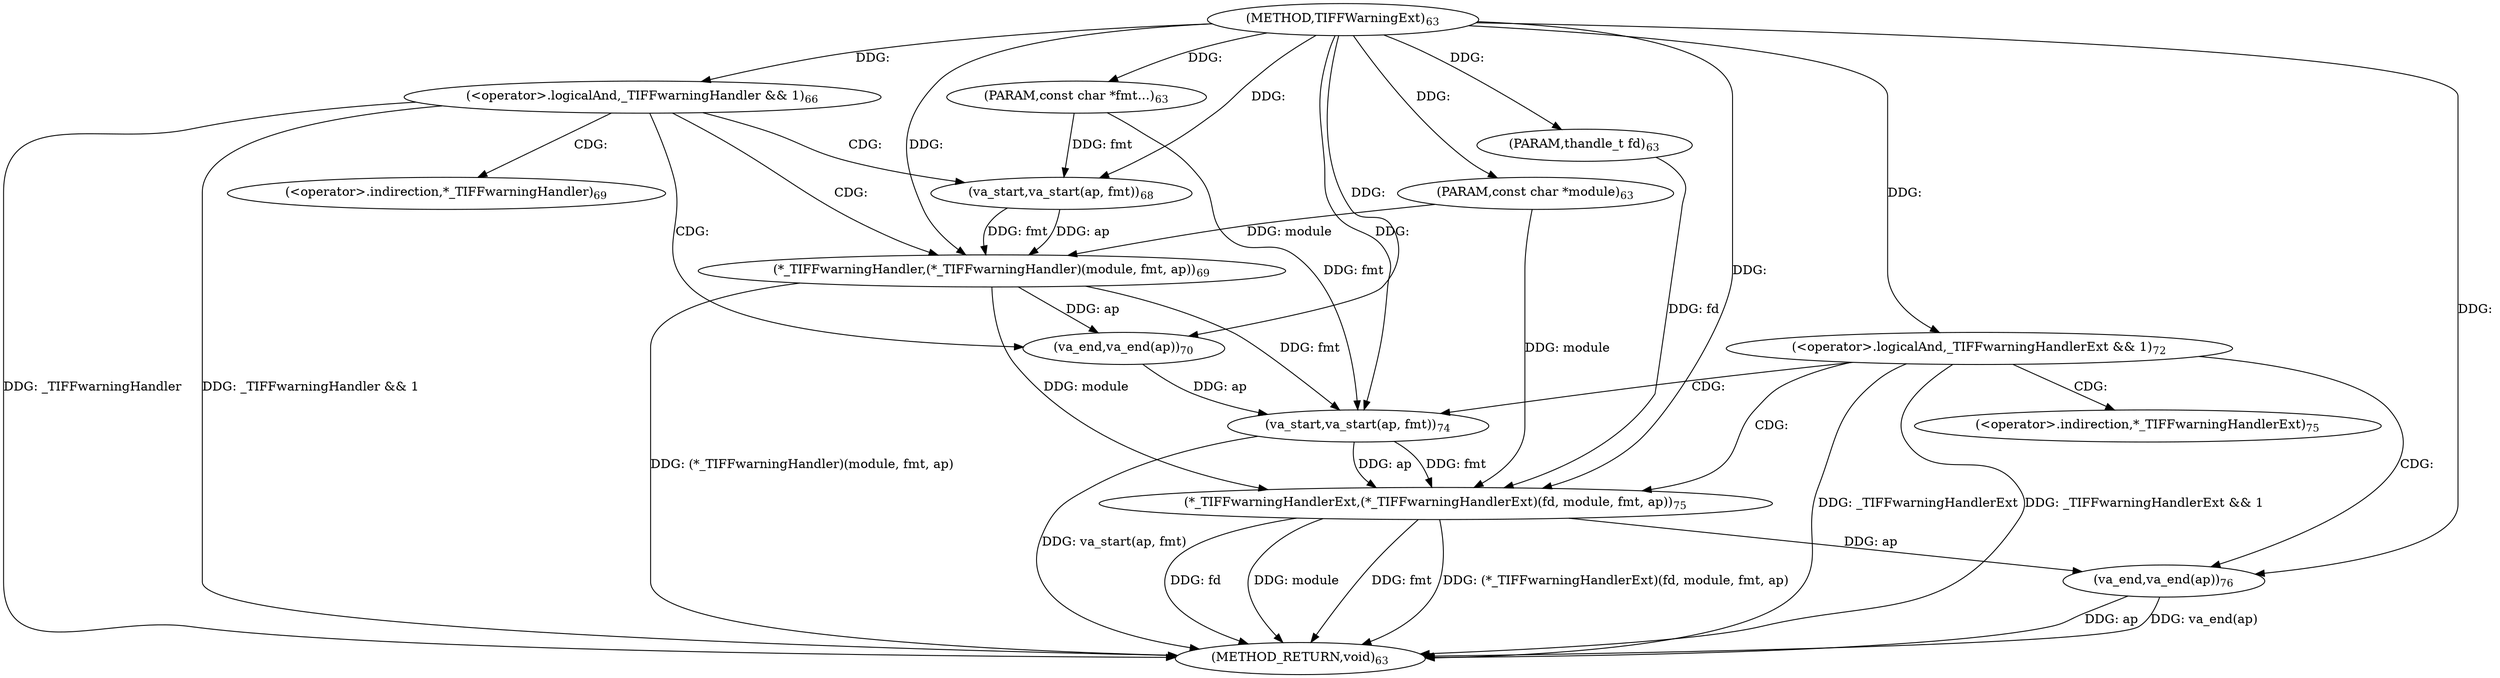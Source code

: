 digraph "TIFFWarningExt" {  
"45218" [label = <(METHOD,TIFFWarningExt)<SUB>63</SUB>> ]
"45257" [label = <(METHOD_RETURN,void)<SUB>63</SUB>> ]
"45219" [label = <(PARAM,thandle_t fd)<SUB>63</SUB>> ]
"45220" [label = <(PARAM,const char *module)<SUB>63</SUB>> ]
"45221" [label = <(PARAM,const char *fmt...)<SUB>63</SUB>> ]
"45225" [label = <(&lt;operator&gt;.logicalAnd,_TIFFwarningHandler &amp;&amp; 1)<SUB>66</SUB>> ]
"45241" [label = <(&lt;operator&gt;.logicalAnd,_TIFFwarningHandlerExt &amp;&amp; 1)<SUB>72</SUB>> ]
"45229" [label = <(va_start,va_start(ap, fmt))<SUB>68</SUB>> ]
"45232" [label = <(*_TIFFwarningHandler,(*_TIFFwarningHandler)(module, fmt, ap))<SUB>69</SUB>> ]
"45238" [label = <(va_end,va_end(ap))<SUB>70</SUB>> ]
"45245" [label = <(va_start,va_start(ap, fmt))<SUB>74</SUB>> ]
"45248" [label = <(*_TIFFwarningHandlerExt,(*_TIFFwarningHandlerExt)(fd, module, fmt, ap))<SUB>75</SUB>> ]
"45255" [label = <(va_end,va_end(ap))<SUB>76</SUB>> ]
"45233" [label = <(&lt;operator&gt;.indirection,*_TIFFwarningHandler)<SUB>69</SUB>> ]
"45249" [label = <(&lt;operator&gt;.indirection,*_TIFFwarningHandlerExt)<SUB>75</SUB>> ]
  "45225" -> "45257"  [ label = "DDG: _TIFFwarningHandler"] 
  "45225" -> "45257"  [ label = "DDG: _TIFFwarningHandler &amp;&amp; 1"] 
  "45232" -> "45257"  [ label = "DDG: (*_TIFFwarningHandler)(module, fmt, ap)"] 
  "45241" -> "45257"  [ label = "DDG: _TIFFwarningHandlerExt"] 
  "45241" -> "45257"  [ label = "DDG: _TIFFwarningHandlerExt &amp;&amp; 1"] 
  "45245" -> "45257"  [ label = "DDG: va_start(ap, fmt)"] 
  "45248" -> "45257"  [ label = "DDG: fd"] 
  "45248" -> "45257"  [ label = "DDG: module"] 
  "45248" -> "45257"  [ label = "DDG: fmt"] 
  "45248" -> "45257"  [ label = "DDG: (*_TIFFwarningHandlerExt)(fd, module, fmt, ap)"] 
  "45255" -> "45257"  [ label = "DDG: ap"] 
  "45255" -> "45257"  [ label = "DDG: va_end(ap)"] 
  "45218" -> "45219"  [ label = "DDG: "] 
  "45218" -> "45220"  [ label = "DDG: "] 
  "45218" -> "45221"  [ label = "DDG: "] 
  "45218" -> "45225"  [ label = "DDG: "] 
  "45218" -> "45241"  [ label = "DDG: "] 
  "45218" -> "45229"  [ label = "DDG: "] 
  "45221" -> "45229"  [ label = "DDG: fmt"] 
  "45220" -> "45232"  [ label = "DDG: module"] 
  "45218" -> "45232"  [ label = "DDG: "] 
  "45229" -> "45232"  [ label = "DDG: fmt"] 
  "45229" -> "45232"  [ label = "DDG: ap"] 
  "45232" -> "45238"  [ label = "DDG: ap"] 
  "45218" -> "45238"  [ label = "DDG: "] 
  "45238" -> "45245"  [ label = "DDG: ap"] 
  "45218" -> "45245"  [ label = "DDG: "] 
  "45232" -> "45245"  [ label = "DDG: fmt"] 
  "45221" -> "45245"  [ label = "DDG: fmt"] 
  "45219" -> "45248"  [ label = "DDG: fd"] 
  "45218" -> "45248"  [ label = "DDG: "] 
  "45232" -> "45248"  [ label = "DDG: module"] 
  "45220" -> "45248"  [ label = "DDG: module"] 
  "45245" -> "45248"  [ label = "DDG: fmt"] 
  "45245" -> "45248"  [ label = "DDG: ap"] 
  "45248" -> "45255"  [ label = "DDG: ap"] 
  "45218" -> "45255"  [ label = "DDG: "] 
  "45225" -> "45229"  [ label = "CDG: "] 
  "45225" -> "45238"  [ label = "CDG: "] 
  "45225" -> "45232"  [ label = "CDG: "] 
  "45225" -> "45233"  [ label = "CDG: "] 
  "45241" -> "45255"  [ label = "CDG: "] 
  "45241" -> "45245"  [ label = "CDG: "] 
  "45241" -> "45249"  [ label = "CDG: "] 
  "45241" -> "45248"  [ label = "CDG: "] 
}
